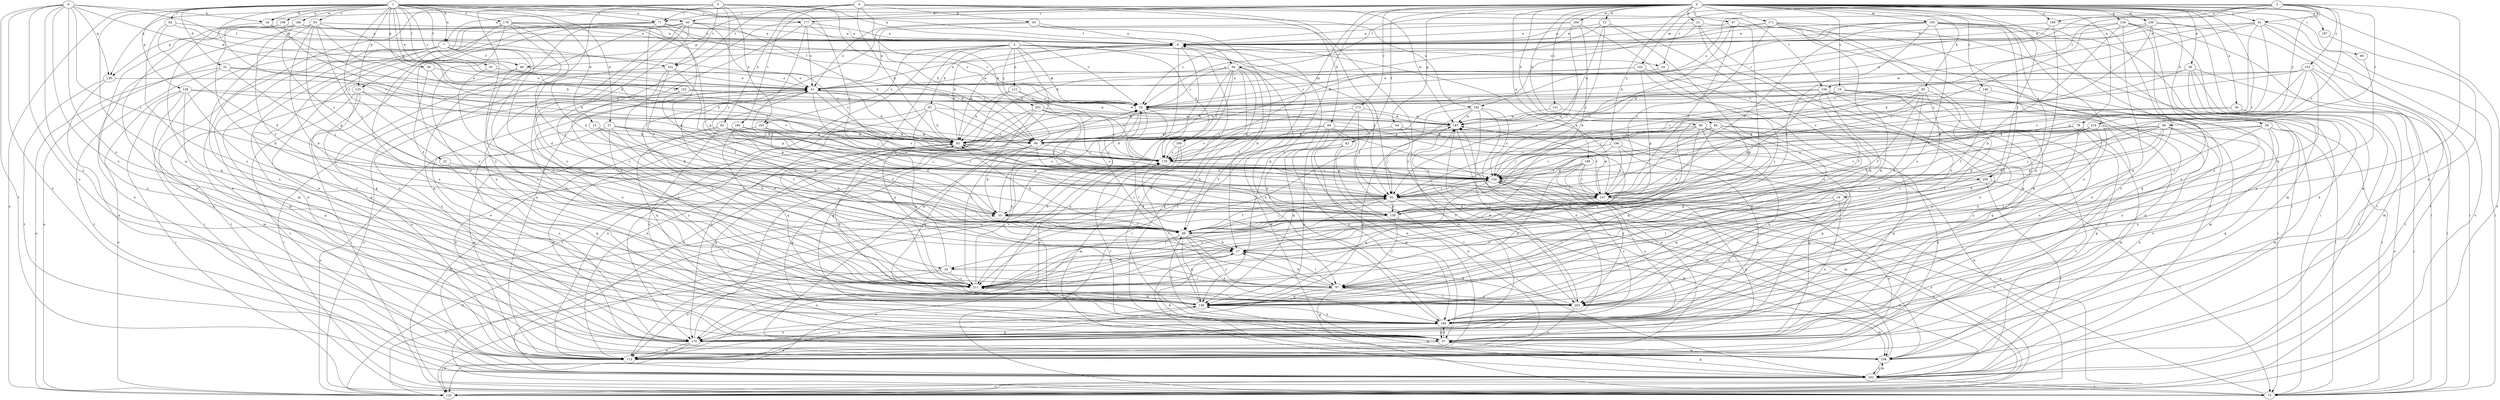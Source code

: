strict digraph  {
0;
1;
2;
3;
4;
5;
6;
7;
8;
11;
13;
16;
17;
18;
19;
21;
22;
24;
25;
27;
31;
32;
33;
36;
38;
40;
41;
43;
48;
49;
54;
56;
57;
59;
60;
62;
63;
64;
65;
66;
67;
71;
73;
78;
81;
82;
84;
85;
87;
90;
91;
92;
93;
94;
96;
97;
100;
105;
106;
109;
112;
113;
122;
125;
128;
129;
130;
134;
139;
142;
146;
147;
151;
152;
153;
154;
156;
160;
161;
162;
169;
170;
171;
173;
177;
178;
179;
184;
186;
187;
188;
192;
193;
194;
196;
197;
199;
201;
202;
205;
210;
211;
0 -> 11  [label=b];
0 -> 18  [label=c];
0 -> 19  [label=c];
0 -> 21  [label=c];
0 -> 36  [label=e];
0 -> 38  [label=e];
0 -> 40  [label=e];
0 -> 43  [label=f];
0 -> 54  [label=g];
0 -> 59  [label=h];
0 -> 60  [label=h];
0 -> 66  [label=i];
0 -> 67  [label=i];
0 -> 71  [label=i];
0 -> 78  [label=j];
0 -> 81  [label=j];
0 -> 84  [label=k];
0 -> 85  [label=k];
0 -> 100  [label=m];
0 -> 105  [label=m];
0 -> 122  [label=o];
0 -> 125  [label=p];
0 -> 134  [label=q];
0 -> 139  [label=q];
0 -> 142  [label=r];
0 -> 146  [label=r];
0 -> 147  [label=r];
0 -> 151  [label=s];
0 -> 169  [label=u];
0 -> 171  [label=v];
0 -> 173  [label=v];
0 -> 177  [label=v];
0 -> 184  [label=w];
0 -> 188  [label=x];
0 -> 196  [label=y];
0 -> 197  [label=y];
0 -> 199  [label=y];
0 -> 205  [label=z];
1 -> 7  [label=a];
1 -> 13  [label=b];
1 -> 16  [label=b];
1 -> 22  [label=c];
1 -> 27  [label=d];
1 -> 31  [label=d];
1 -> 40  [label=e];
1 -> 41  [label=e];
1 -> 48  [label=f];
1 -> 56  [label=g];
1 -> 71  [label=i];
1 -> 91  [label=l];
1 -> 92  [label=l];
1 -> 93  [label=l];
1 -> 94  [label=l];
1 -> 109  [label=n];
1 -> 122  [label=o];
1 -> 125  [label=p];
1 -> 128  [label=p];
1 -> 139  [label=q];
1 -> 152  [label=s];
1 -> 177  [label=v];
1 -> 178  [label=v];
1 -> 179  [label=v];
1 -> 186  [label=w];
1 -> 192  [label=x];
1 -> 205  [label=z];
2 -> 24  [label=c];
2 -> 81  [label=j];
2 -> 94  [label=l];
2 -> 96  [label=l];
2 -> 97  [label=l];
2 -> 153  [label=s];
2 -> 156  [label=t];
2 -> 169  [label=u];
2 -> 187  [label=w];
2 -> 192  [label=x];
2 -> 205  [label=z];
2 -> 210  [label=z];
3 -> 24  [label=c];
3 -> 25  [label=c];
3 -> 82  [label=j];
3 -> 87  [label=k];
3 -> 106  [label=m];
3 -> 112  [label=n];
3 -> 170  [label=u];
3 -> 193  [label=x];
3 -> 199  [label=y];
3 -> 201  [label=y];
3 -> 211  [label=z];
4 -> 7  [label=a];
4 -> 16  [label=b];
4 -> 62  [label=h];
4 -> 63  [label=h];
4 -> 64  [label=h];
4 -> 65  [label=h];
4 -> 90  [label=k];
4 -> 156  [label=t];
4 -> 160  [label=t];
4 -> 161  [label=t];
4 -> 187  [label=w];
4 -> 202  [label=y];
5 -> 8  [label=a];
5 -> 32  [label=d];
5 -> 71  [label=i];
5 -> 90  [label=k];
5 -> 113  [label=n];
5 -> 129  [label=p];
5 -> 147  [label=r];
5 -> 154  [label=s];
5 -> 161  [label=t];
5 -> 193  [label=x];
5 -> 202  [label=y];
6 -> 16  [label=b];
6 -> 41  [label=e];
6 -> 82  [label=j];
6 -> 113  [label=n];
6 -> 129  [label=p];
6 -> 161  [label=t];
6 -> 162  [label=t];
6 -> 170  [label=u];
6 -> 194  [label=x];
6 -> 202  [label=y];
6 -> 211  [label=z];
7 -> 48  [label=f];
7 -> 57  [label=g];
7 -> 73  [label=i];
7 -> 90  [label=k];
7 -> 97  [label=l];
7 -> 106  [label=m];
7 -> 113  [label=n];
7 -> 122  [label=o];
7 -> 211  [label=z];
8 -> 41  [label=e];
8 -> 48  [label=f];
8 -> 65  [label=h];
8 -> 113  [label=n];
8 -> 122  [label=o];
8 -> 194  [label=x];
11 -> 8  [label=a];
11 -> 32  [label=d];
11 -> 65  [label=h];
11 -> 139  [label=q];
11 -> 154  [label=s];
11 -> 187  [label=w];
13 -> 17  [label=b];
13 -> 49  [label=f];
13 -> 65  [label=h];
16 -> 8  [label=a];
16 -> 90  [label=k];
16 -> 129  [label=p];
17 -> 32  [label=d];
17 -> 97  [label=l];
17 -> 113  [label=n];
17 -> 162  [label=t];
18 -> 97  [label=l];
18 -> 130  [label=p];
18 -> 170  [label=u];
18 -> 194  [label=x];
18 -> 211  [label=z];
19 -> 25  [label=c];
19 -> 49  [label=f];
19 -> 57  [label=g];
19 -> 65  [label=h];
19 -> 73  [label=i];
19 -> 179  [label=v];
19 -> 202  [label=y];
21 -> 8  [label=a];
21 -> 57  [label=g];
21 -> 162  [label=t];
21 -> 179  [label=v];
21 -> 202  [label=y];
22 -> 139  [label=q];
22 -> 154  [label=s];
24 -> 41  [label=e];
24 -> 73  [label=i];
25 -> 41  [label=e];
25 -> 73  [label=i];
25 -> 82  [label=j];
25 -> 97  [label=l];
25 -> 187  [label=w];
27 -> 17  [label=b];
27 -> 33  [label=d];
27 -> 65  [label=h];
27 -> 154  [label=s];
27 -> 170  [label=u];
27 -> 202  [label=y];
31 -> 41  [label=e];
31 -> 65  [label=h];
31 -> 82  [label=j];
31 -> 122  [label=o];
31 -> 162  [label=t];
32 -> 65  [label=h];
32 -> 97  [label=l];
32 -> 113  [label=n];
32 -> 122  [label=o];
32 -> 211  [label=z];
33 -> 25  [label=c];
33 -> 49  [label=f];
36 -> 73  [label=i];
36 -> 82  [label=j];
36 -> 122  [label=o];
36 -> 187  [label=w];
38 -> 41  [label=e];
38 -> 73  [label=i];
38 -> 154  [label=s];
38 -> 162  [label=t];
38 -> 194  [label=x];
38 -> 202  [label=y];
40 -> 8  [label=a];
40 -> 57  [label=g];
40 -> 65  [label=h];
40 -> 154  [label=s];
40 -> 170  [label=u];
40 -> 194  [label=x];
40 -> 202  [label=y];
40 -> 211  [label=z];
41 -> 25  [label=c];
41 -> 65  [label=h];
41 -> 82  [label=j];
41 -> 122  [label=o];
41 -> 154  [label=s];
41 -> 179  [label=v];
41 -> 187  [label=w];
41 -> 211  [label=z];
43 -> 57  [label=g];
43 -> 113  [label=n];
43 -> 139  [label=q];
43 -> 179  [label=v];
48 -> 41  [label=e];
48 -> 162  [label=t];
48 -> 211  [label=z];
49 -> 17  [label=b];
49 -> 65  [label=h];
49 -> 82  [label=j];
49 -> 122  [label=o];
49 -> 139  [label=q];
49 -> 194  [label=x];
49 -> 202  [label=y];
54 -> 82  [label=j];
54 -> 90  [label=k];
54 -> 179  [label=v];
54 -> 211  [label=z];
56 -> 41  [label=e];
56 -> 49  [label=f];
56 -> 179  [label=v];
57 -> 41  [label=e];
57 -> 106  [label=m];
57 -> 113  [label=n];
57 -> 179  [label=v];
57 -> 194  [label=x];
59 -> 57  [label=g];
59 -> 65  [label=h];
59 -> 97  [label=l];
59 -> 106  [label=m];
59 -> 154  [label=s];
59 -> 170  [label=u];
59 -> 194  [label=x];
60 -> 57  [label=g];
60 -> 82  [label=j];
60 -> 90  [label=k];
60 -> 113  [label=n];
60 -> 139  [label=q];
60 -> 194  [label=x];
60 -> 211  [label=z];
62 -> 33  [label=d];
62 -> 65  [label=h];
62 -> 90  [label=k];
62 -> 122  [label=o];
62 -> 139  [label=q];
62 -> 147  [label=r];
62 -> 154  [label=s];
62 -> 194  [label=x];
63 -> 8  [label=a];
63 -> 17  [label=b];
63 -> 41  [label=e];
63 -> 82  [label=j];
63 -> 113  [label=n];
64 -> 49  [label=f];
64 -> 90  [label=k];
64 -> 130  [label=p];
64 -> 139  [label=q];
64 -> 147  [label=r];
64 -> 154  [label=s];
64 -> 194  [label=x];
65 -> 8  [label=a];
65 -> 57  [label=g];
65 -> 154  [label=s];
65 -> 179  [label=v];
66 -> 97  [label=l];
67 -> 8  [label=a];
67 -> 49  [label=f];
67 -> 57  [label=g];
67 -> 82  [label=j];
67 -> 147  [label=r];
71 -> 8  [label=a];
71 -> 33  [label=d];
71 -> 49  [label=f];
71 -> 57  [label=g];
71 -> 90  [label=k];
71 -> 113  [label=n];
71 -> 170  [label=u];
73 -> 8  [label=a];
73 -> 65  [label=h];
73 -> 187  [label=w];
78 -> 57  [label=g];
78 -> 90  [label=k];
78 -> 106  [label=m];
78 -> 154  [label=s];
78 -> 202  [label=y];
81 -> 8  [label=a];
81 -> 73  [label=i];
81 -> 82  [label=j];
81 -> 122  [label=o];
81 -> 130  [label=p];
81 -> 162  [label=t];
81 -> 179  [label=v];
81 -> 187  [label=w];
82 -> 33  [label=d];
82 -> 49  [label=f];
82 -> 106  [label=m];
82 -> 122  [label=o];
82 -> 130  [label=p];
82 -> 154  [label=s];
82 -> 211  [label=z];
84 -> 49  [label=f];
84 -> 57  [label=g];
84 -> 65  [label=h];
84 -> 130  [label=p];
84 -> 162  [label=t];
84 -> 211  [label=z];
85 -> 17  [label=b];
85 -> 25  [label=c];
85 -> 49  [label=f];
85 -> 82  [label=j];
85 -> 97  [label=l];
85 -> 154  [label=s];
85 -> 179  [label=v];
85 -> 211  [label=z];
87 -> 65  [label=h];
87 -> 113  [label=n];
87 -> 170  [label=u];
87 -> 179  [label=v];
87 -> 187  [label=w];
87 -> 211  [label=z];
90 -> 33  [label=d];
90 -> 57  [label=g];
90 -> 139  [label=q];
90 -> 147  [label=r];
90 -> 179  [label=v];
91 -> 41  [label=e];
91 -> 49  [label=f];
92 -> 8  [label=a];
92 -> 33  [label=d];
92 -> 41  [label=e];
92 -> 211  [label=z];
93 -> 8  [label=a];
93 -> 17  [label=b];
93 -> 65  [label=h];
93 -> 82  [label=j];
93 -> 90  [label=k];
93 -> 113  [label=n];
93 -> 130  [label=p];
93 -> 194  [label=x];
94 -> 25  [label=c];
94 -> 33  [label=d];
94 -> 41  [label=e];
94 -> 49  [label=f];
94 -> 57  [label=g];
94 -> 73  [label=i];
94 -> 170  [label=u];
94 -> 179  [label=v];
94 -> 194  [label=x];
96 -> 17  [label=b];
96 -> 33  [label=d];
96 -> 82  [label=j];
96 -> 90  [label=k];
96 -> 130  [label=p];
96 -> 179  [label=v];
96 -> 194  [label=x];
96 -> 202  [label=y];
97 -> 17  [label=b];
97 -> 25  [label=c];
97 -> 41  [label=e];
97 -> 57  [label=g];
97 -> 139  [label=q];
97 -> 202  [label=y];
100 -> 8  [label=a];
100 -> 25  [label=c];
100 -> 73  [label=i];
100 -> 154  [label=s];
100 -> 162  [label=t];
100 -> 202  [label=y];
105 -> 8  [label=a];
105 -> 25  [label=c];
105 -> 49  [label=f];
105 -> 90  [label=k];
105 -> 106  [label=m];
105 -> 147  [label=r];
105 -> 162  [label=t];
105 -> 170  [label=u];
105 -> 194  [label=x];
105 -> 202  [label=y];
105 -> 211  [label=z];
106 -> 17  [label=b];
106 -> 162  [label=t];
106 -> 187  [label=w];
109 -> 8  [label=a];
109 -> 17  [label=b];
109 -> 170  [label=u];
109 -> 179  [label=v];
112 -> 25  [label=c];
112 -> 57  [label=g];
112 -> 65  [label=h];
112 -> 194  [label=x];
113 -> 139  [label=q];
122 -> 33  [label=d];
122 -> 154  [label=s];
122 -> 187  [label=w];
125 -> 25  [label=c];
125 -> 73  [label=i];
125 -> 113  [label=n];
125 -> 162  [label=t];
125 -> 211  [label=z];
128 -> 25  [label=c];
128 -> 57  [label=g];
128 -> 73  [label=i];
128 -> 97  [label=l];
128 -> 106  [label=m];
128 -> 122  [label=o];
128 -> 179  [label=v];
129 -> 65  [label=h];
129 -> 113  [label=n];
129 -> 162  [label=t];
130 -> 49  [label=f];
130 -> 65  [label=h];
130 -> 97  [label=l];
130 -> 122  [label=o];
134 -> 8  [label=a];
134 -> 17  [label=b];
134 -> 57  [label=g];
134 -> 73  [label=i];
134 -> 139  [label=q];
134 -> 147  [label=r];
134 -> 202  [label=y];
139 -> 41  [label=e];
139 -> 65  [label=h];
139 -> 113  [label=n];
139 -> 179  [label=v];
139 -> 194  [label=x];
139 -> 211  [label=z];
142 -> 25  [label=c];
142 -> 41  [label=e];
142 -> 130  [label=p];
142 -> 170  [label=u];
142 -> 211  [label=z];
146 -> 25  [label=c];
146 -> 49  [label=f];
146 -> 106  [label=m];
147 -> 8  [label=a];
147 -> 49  [label=f];
147 -> 57  [label=g];
147 -> 113  [label=n];
147 -> 130  [label=p];
147 -> 187  [label=w];
151 -> 139  [label=q];
151 -> 187  [label=w];
152 -> 25  [label=c];
152 -> 73  [label=i];
152 -> 130  [label=p];
152 -> 187  [label=w];
153 -> 17  [label=b];
153 -> 41  [label=e];
153 -> 90  [label=k];
153 -> 106  [label=m];
153 -> 147  [label=r];
153 -> 154  [label=s];
153 -> 162  [label=t];
153 -> 187  [label=w];
154 -> 82  [label=j];
154 -> 106  [label=m];
154 -> 122  [label=o];
154 -> 139  [label=q];
154 -> 147  [label=r];
156 -> 17  [label=b];
156 -> 25  [label=c];
156 -> 33  [label=d];
156 -> 65  [label=h];
156 -> 73  [label=i];
156 -> 170  [label=u];
156 -> 194  [label=x];
160 -> 49  [label=f];
160 -> 90  [label=k];
160 -> 106  [label=m];
160 -> 139  [label=q];
160 -> 179  [label=v];
161 -> 17  [label=b];
161 -> 41  [label=e];
161 -> 49  [label=f];
161 -> 130  [label=p];
161 -> 170  [label=u];
162 -> 25  [label=c];
162 -> 57  [label=g];
162 -> 73  [label=i];
162 -> 106  [label=m];
162 -> 122  [label=o];
162 -> 139  [label=q];
169 -> 8  [label=a];
169 -> 65  [label=h];
169 -> 139  [label=q];
169 -> 194  [label=x];
170 -> 25  [label=c];
170 -> 113  [label=n];
170 -> 122  [label=o];
171 -> 8  [label=a];
171 -> 25  [label=c];
171 -> 57  [label=g];
171 -> 73  [label=i];
171 -> 113  [label=n];
171 -> 139  [label=q];
171 -> 147  [label=r];
173 -> 113  [label=n];
173 -> 162  [label=t];
173 -> 179  [label=v];
173 -> 187  [label=w];
177 -> 8  [label=a];
177 -> 25  [label=c];
177 -> 41  [label=e];
177 -> 49  [label=f];
177 -> 202  [label=y];
177 -> 211  [label=z];
178 -> 8  [label=a];
178 -> 25  [label=c];
178 -> 33  [label=d];
178 -> 49  [label=f];
178 -> 106  [label=m];
178 -> 130  [label=p];
178 -> 194  [label=x];
178 -> 202  [label=y];
178 -> 211  [label=z];
179 -> 25  [label=c];
179 -> 154  [label=s];
184 -> 8  [label=a];
184 -> 33  [label=d];
184 -> 41  [label=e];
184 -> 82  [label=j];
184 -> 211  [label=z];
186 -> 8  [label=a];
186 -> 25  [label=c];
186 -> 49  [label=f];
186 -> 139  [label=q];
186 -> 154  [label=s];
186 -> 170  [label=u];
187 -> 65  [label=h];
187 -> 113  [label=n];
187 -> 211  [label=z];
188 -> 122  [label=o];
188 -> 139  [label=q];
188 -> 147  [label=r];
188 -> 154  [label=s];
188 -> 170  [label=u];
188 -> 202  [label=y];
192 -> 154  [label=s];
192 -> 170  [label=u];
192 -> 187  [label=w];
192 -> 194  [label=x];
192 -> 202  [label=y];
192 -> 211  [label=z];
193 -> 65  [label=h];
193 -> 82  [label=j];
193 -> 106  [label=m];
193 -> 113  [label=n];
193 -> 130  [label=p];
194 -> 8  [label=a];
194 -> 49  [label=f];
194 -> 57  [label=g];
194 -> 154  [label=s];
194 -> 170  [label=u];
194 -> 187  [label=w];
196 -> 57  [label=g];
196 -> 147  [label=r];
196 -> 154  [label=s];
196 -> 170  [label=u];
196 -> 179  [label=v];
197 -> 194  [label=x];
199 -> 106  [label=m];
199 -> 170  [label=u];
199 -> 179  [label=v];
201 -> 82  [label=j];
201 -> 113  [label=n];
201 -> 147  [label=r];
201 -> 162  [label=t];
201 -> 179  [label=v];
201 -> 187  [label=w];
201 -> 211  [label=z];
202 -> 17  [label=b];
202 -> 97  [label=l];
202 -> 106  [label=m];
202 -> 113  [label=n];
202 -> 187  [label=w];
205 -> 73  [label=i];
205 -> 82  [label=j];
205 -> 97  [label=l];
205 -> 139  [label=q];
205 -> 162  [label=t];
210 -> 90  [label=k];
210 -> 113  [label=n];
210 -> 130  [label=p];
210 -> 139  [label=q];
210 -> 147  [label=r];
210 -> 154  [label=s];
211 -> 41  [label=e];
211 -> 82  [label=j];
211 -> 139  [label=q];
211 -> 179  [label=v];
}
